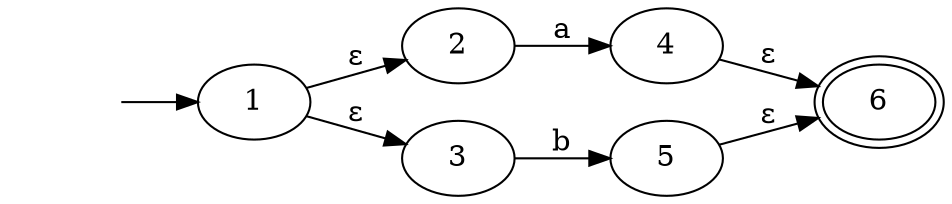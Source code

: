 digraph {
	graph [rankdir=LR]
	inicio [label="" shape=none]
	1
	inicio -> 1
	1
	1 -> 2 [label="ε"]
	1 -> 3 [label="ε"]
	2
	2 -> 4 [label=a]
	3
	3 -> 5 [label=b]
	4
	4 -> 6 [label="ε"]
	5
	5 -> 6 [label="ε"]
	6 [peripheries=2]
}
